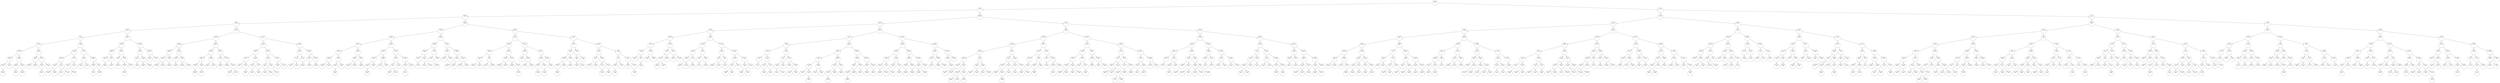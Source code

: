 digraph AVLTree {
    node477 [label="493.678\n(0)\n\n\n"];
    node478 [label="773.847\n(-1)\n\n\n"];
    node479 [label="903.066\n(0)\n\n\n"];
    node480 [label="951.066\n(0)\n\n\n"];
    node481 [label="967.429\n(0)\n\n\n"];
    node482 [label="981.74\n(0)\n\n\n"];
    node483 [label="987.811\n(0)\n\n\n"];
    node484 [label="991.386\n(0)\n\n\n"];
    node485 [label="992.538\n(1)\n\n\n"];
    node486 [label="995.373\n(1)\n\n\n"];
    node487 [label="995.812\n(0)\n\n\n"];
    node486 -> node487;
    node485 -> node486;
    node488 [label="992.128\n(0)\n\n\n"];
    node485 -> node488;
    node484 -> node485;
    node489 [label="989.052\n(0)\n\n\n"];
    node490 [label="989.463\n(-1)\n\n\n"];
    node491 [label="989.31\n(0)\n\n\n"];
    node490 -> node491;
    node489 -> node490;
    node492 [label="988.476\n(-1)\n\n\n"];
    node493 [label="988.239\n(0)\n\n\n"];
    node492 -> node493;
    node489 -> node492;
    node484 -> node489;
    node483 -> node484;
    node494 [label="985.583\n(-1)\n\n\n"];
    node495 [label="986.278\n(0)\n\n\n"];
    node496 [label="987.066\n(0)\n\n\n"];
    node495 -> node496;
    node497 [label="985.589\n(0)\n\n\n"];
    node495 -> node497;
    node494 -> node495;
    node498 [label="983.673\n(1)\n\n\n"];
    node499 [label="983.922\n(1)\n\n\n"];
    node500 [label="984.075\n(0)\n\n\n"];
    node499 -> node500;
    node498 -> node499;
    node501 [label="982.731\n(0)\n\n\n"];
    node498 -> node501;
    node494 -> node498;
    node483 -> node494;
    node482 -> node483;
    node502 [label="974.098\n(0)\n\n\n"];
    node503 [label="975.308\n(0)\n\n\n"];
    node504 [label="978.158\n(0)\n\n\n"];
    node505 [label="981.44\n(0)\n\n\n"];
    node506 [label="981.681\n(0)\n\n\n"];
    node505 -> node506;
    node507 [label="978.685\n(0)\n\n\n"];
    node505 -> node507;
    node504 -> node505;
    node508 [label="975.741\n(0)\n\n\n"];
    node509 [label="977.237\n(0)\n\n\n"];
    node508 -> node509;
    node510 [label="975.344\n(0)\n\n\n"];
    node508 -> node510;
    node504 -> node508;
    node503 -> node504;
    node511 [label="974.279\n(1)\n\n\n"];
    node512 [label="974.407\n(1)\n\n\n"];
    node513 [label="975.168\n(0)\n\n\n"];
    node512 -> node513;
    node511 -> node512;
    node514 [label="974.207\n(0)\n\n\n"];
    node511 -> node514;
    node503 -> node511;
    node502 -> node503;
    node515 [label="972.192\n(-1)\n\n\n"];
    node516 [label="972.939\n(0)\n\n\n"];
    node517 [label="973.531\n(0)\n\n\n"];
    node516 -> node517;
    node518 [label="972.534\n(0)\n\n\n"];
    node516 -> node518;
    node515 -> node516;
    node519 [label="968.884\n(0)\n\n\n"];
    node520 [label="969.588\n(1)\n\n\n"];
    node521 [label="971.65\n(0)\n\n\n"];
    node520 -> node521;
    node519 -> node520;
    node522 [label="967.7\n(1)\n\n\n"];
    node523 [label="968.039\n(0)\n\n\n"];
    node522 -> node523;
    node519 -> node522;
    node515 -> node519;
    node502 -> node515;
    node482 -> node502;
    node481 -> node482;
    node524 [label="956.521\n(1)\n\n\n"];
    node525 [label="962.563\n(-1)\n\n\n"];
    node526 [label="964.609\n(0)\n\n\n"];
    node527 [label="966.143\n(1)\n\n\n"];
    node528 [label="966.567\n(0)\n\n\n"];
    node527 -> node528;
    node526 -> node527;
    node529 [label="963.191\n(1)\n\n\n"];
    node530 [label="964.167\n(0)\n\n\n"];
    node529 -> node530;
    node526 -> node529;
    node525 -> node526;
    node531 [label="960.061\n(-1)\n\n\n"];
    node532 [label="961.58\n(-1)\n\n\n"];
    node533 [label="960.897\n(0)\n\n\n"];
    node532 -> node533;
    node531 -> node532;
    node534 [label="958.963\n(1)\n\n\n"];
    node535 [label="959.036\n(1)\n\n\n"];
    node536 [label="960.041\n(0)\n\n\n"];
    node535 -> node536;
    node534 -> node535;
    node537 [label="958.767\n(0)\n\n\n"];
    node534 -> node537;
    node531 -> node534;
    node525 -> node531;
    node524 -> node525;
    node538 [label="953.069\n(1)\n\n\n"];
    node539 [label="954.317\n(0)\n\n\n"];
    node540 [label="955.787\n(1)\n\n\n"];
    node541 [label="956.48\n(0)\n\n\n"];
    node540 -> node541;
    node539 -> node540;
    node542 [label="953.496\n(0)\n\n\n"];
    node543 [label="953.942\n(0)\n\n\n"];
    node542 -> node543;
    node544 [label="953.254\n(0)\n\n\n"];
    node542 -> node544;
    node539 -> node542;
    node538 -> node539;
    node545 [label="952.262\n(0)\n\n\n"];
    node546 [label="952.791\n(0)\n\n\n"];
    node545 -> node546;
    node547 [label="951.189\n(0)\n\n\n"];
    node545 -> node547;
    node538 -> node545;
    node524 -> node538;
    node481 -> node524;
    node480 -> node481;
    node548 [label="925.769\n(0)\n\n\n"];
    node549 [label="941.606\n(-1)\n\n\n"];
    node550 [label="944.282\n(0)\n\n\n"];
    node551 [label="946.985\n(0)\n\n\n"];
    node552 [label="948.514\n(0)\n\n\n"];
    node553 [label="949.026\n(0)\n\n\n"];
    node552 -> node553;
    node554 [label="947.954\n(0)\n\n\n"];
    node552 -> node554;
    node551 -> node552;
    node555 [label="944.886\n(-1)\n\n\n"];
    node556 [label="944.789\n(0)\n\n\n"];
    node555 -> node556;
    node551 -> node555;
    node550 -> node551;
    node557 [label="943.273\n(0)\n\n\n"];
    node558 [label="943.699\n(-1)\n\n\n"];
    node559 [label="943.604\n(0)\n\n\n"];
    node558 -> node559;
    node557 -> node558;
    node560 [label="942.28\n(0)\n\n\n"];
    node561 [label="943.209\n(0)\n\n\n"];
    node560 -> node561;
    node562 [label="941.998\n(0)\n\n\n"];
    node560 -> node562;
    node557 -> node560;
    node550 -> node557;
    node549 -> node550;
    node563 [label="934.055\n(0)\n\n\n"];
    node564 [label="936.119\n(1)\n\n\n"];
    node565 [label="940.315\n(0)\n\n\n"];
    node566 [label="940.643\n(1)\n\n\n"];
    node567 [label="940.996\n(0)\n\n\n"];
    node566 -> node567;
    node565 -> node566;
    node568 [label="938.183\n(1)\n\n\n"];
    node569 [label="940.302\n(0)\n\n\n"];
    node568 -> node569;
    node565 -> node568;
    node564 -> node565;
    node570 [label="935.228\n(0)\n\n\n"];
    node571 [label="935.23\n(0)\n\n\n"];
    node570 -> node571;
    node572 [label="934.131\n(0)\n\n\n"];
    node570 -> node572;
    node564 -> node570;
    node563 -> node564;
    node573 [label="929.027\n(-1)\n\n\n"];
    node574 [label="933.415\n(1)\n\n\n"];
    node575 [label="933.861\n(0)\n\n\n"];
    node574 -> node575;
    node573 -> node574;
    node576 [label="927.922\n(-1)\n\n\n"];
    node577 [label="928.598\n(0)\n\n\n"];
    node576 -> node577;
    node578 [label="926.276\n(0)\n\n\n"];
    node579 [label="927.529\n(0)\n\n\n"];
    node578 -> node579;
    node580 [label="925.773\n(0)\n\n\n"];
    node578 -> node580;
    node576 -> node578;
    node573 -> node576;
    node563 -> node573;
    node549 -> node563;
    node548 -> node549;
    node581 [label="911.732\n(1)\n\n\n"];
    node582 [label="921.014\n(0)\n\n\n"];
    node583 [label="923.005\n(0)\n\n\n"];
    node584 [label="925.317\n(-1)\n\n\n"];
    node585 [label="925.32\n(0)\n\n\n"];
    node584 -> node585;
    node586 [label="923.015\n(1)\n\n\n"];
    node587 [label="924.037\n(0)\n\n\n"];
    node586 -> node587;
    node584 -> node586;
    node583 -> node584;
    node588 [label="922.209\n(0)\n\n\n"];
    node589 [label="922.544\n(1)\n\n\n"];
    node590 [label="922.799\n(0)\n\n\n"];
    node589 -> node590;
    node588 -> node589;
    node591 [label="921.759\n(1)\n\n\n"];
    node592 [label="922.164\n(0)\n\n\n"];
    node591 -> node592;
    node588 -> node591;
    node583 -> node588;
    node582 -> node583;
    node593 [label="914.878\n(1)\n\n\n"];
    node594 [label="917.679\n(0)\n\n\n"];
    node595 [label="918.75\n(0)\n\n\n"];
    node596 [label="920.336\n(0)\n\n\n"];
    node595 -> node596;
    node597 [label="918.5\n(0)\n\n\n"];
    node595 -> node597;
    node594 -> node595;
    node598 [label="915.897\n(1)\n\n\n"];
    node599 [label="917.196\n(0)\n\n\n"];
    node598 -> node599;
    node594 -> node598;
    node593 -> node594;
    node600 [label="911.827\n(0)\n\n\n"];
    node601 [label="913.368\n(0)\n\n\n"];
    node600 -> node601;
    node602 [label="911.757\n(0)\n\n\n"];
    node600 -> node602;
    node593 -> node600;
    node582 -> node593;
    node581 -> node582;
    node603 [label="907.362\n(0)\n\n\n"];
    node604 [label="910.511\n(0)\n\n\n"];
    node605 [label="911.114\n(0)\n\n\n"];
    node606 [label="911.545\n(0)\n\n\n"];
    node605 -> node606;
    node607 [label="910.75\n(0)\n\n\n"];
    node605 -> node607;
    node604 -> node605;
    node608 [label="907.911\n(1)\n\n\n"];
    node609 [label="909.732\n(0)\n\n\n"];
    node608 -> node609;
    node604 -> node608;
    node603 -> node604;
    node610 [label="904.588\n(0)\n\n\n"];
    node611 [label="905.077\n(1)\n\n\n"];
    node612 [label="905.608\n(0)\n\n\n"];
    node611 -> node612;
    node610 -> node611;
    node613 [label="904.365\n(1)\n\n\n"];
    node614 [label="904.582\n(0)\n\n\n"];
    node613 -> node614;
    node610 -> node613;
    node603 -> node610;
    node581 -> node603;
    node548 -> node581;
    node480 -> node548;
    node479 -> node480;
    node615 [label="845.309\n(0)\n\n\n"];
    node616 [label="871.684\n(1)\n\n\n"];
    node617 [label="886.765\n(0)\n\n\n"];
    node618 [label="893.947\n(1)\n\n\n"];
    node619 [label="900.228\n(-1)\n\n\n"];
    node620 [label="901.996\n(0)\n\n\n"];
    node621 [label="902.066\n(0)\n\n\n"];
    node620 -> node621;
    node622 [label="901.166\n(0)\n\n\n"];
    node620 -> node622;
    node619 -> node620;
    node623 [label="895.218\n(1)\n\n\n"];
    node624 [label="897.651\n(-1)\n\n\n"];
    node625 [label="896.78\n(0)\n\n\n"];
    node624 -> node625;
    node623 -> node624;
    node626 [label="894.943\n(0)\n\n\n"];
    node623 -> node626;
    node619 -> node623;
    node618 -> node619;
    node627 [label="888.297\n(0)\n\n\n"];
    node628 [label="889.821\n(0)\n\n\n"];
    node629 [label="891.352\n(0)\n\n\n"];
    node628 -> node629;
    node630 [label="888.867\n(0)\n\n\n"];
    node628 -> node630;
    node627 -> node628;
    node631 [label="887.09\n(-1)\n\n\n"];
    node632 [label="886.856\n(0)\n\n\n"];
    node631 -> node632;
    node627 -> node631;
    node618 -> node627;
    node617 -> node618;
    node633 [label="880.235\n(0)\n\n\n"];
    node634 [label="882.543\n(1)\n\n\n"];
    node635 [label="884.782\n(1)\n\n\n"];
    node636 [label="885.79\n(-1)\n\n\n"];
    node637 [label="885.316\n(0)\n\n\n"];
    node636 -> node637;
    node635 -> node636;
    node638 [label="884.454\n(0)\n\n\n"];
    node635 -> node638;
    node634 -> node635;
    node639 [label="880.839\n(0)\n\n\n"];
    node640 [label="881.116\n(0)\n\n\n"];
    node639 -> node640;
    node641 [label="880.297\n(0)\n\n\n"];
    node639 -> node641;
    node634 -> node639;
    node633 -> node634;
    node642 [label="877.939\n(0)\n\n\n"];
    node643 [label="878.005\n(1)\n\n\n"];
    node644 [label="879.77\n(0)\n\n\n"];
    node645 [label="879.92\n(0)\n\n\n"];
    node644 -> node645;
    node646 [label="878.739\n(0)\n\n\n"];
    node644 -> node646;
    node643 -> node644;
    node647 [label="877.972\n(0)\n\n\n"];
    node643 -> node647;
    node642 -> node643;
    node648 [label="874.426\n(1)\n\n\n"];
    node649 [label="876.518\n(-1)\n\n\n"];
    node650 [label="875.731\n(0)\n\n\n"];
    node649 -> node650;
    node648 -> node649;
    node651 [label="872.651\n(0)\n\n\n"];
    node648 -> node651;
    node642 -> node648;
    node633 -> node642;
    node617 -> node633;
    node616 -> node617;
    node652 [label="855.292\n(0)\n\n\n"];
    node653 [label="860.396\n(0)\n\n\n"];
    node654 [label="868.495\n(0)\n\n\n"];
    node655 [label="870.772\n(1)\n\n\n"];
    node656 [label="870.825\n(0)\n\n\n"];
    node655 -> node656;
    node654 -> node655;
    node657 [label="867.561\n(0)\n\n\n"];
    node658 [label="867.76\n(0)\n\n\n"];
    node657 -> node658;
    node659 [label="861.005\n(0)\n\n\n"];
    node657 -> node659;
    node654 -> node657;
    node653 -> node654;
    node660 [label="857.305\n(1)\n\n\n"];
    node661 [label="857.887\n(1)\n\n\n"];
    node662 [label="858.848\n(0)\n\n\n"];
    node661 -> node662;
    node660 -> node661;
    node663 [label="856.008\n(0)\n\n\n"];
    node660 -> node663;
    node653 -> node660;
    node652 -> node653;
    node664 [label="852.58\n(-1)\n\n\n"];
    node665 [label="854.767\n(0)\n\n\n"];
    node666 [label="855.195\n(0)\n\n\n"];
    node665 -> node666;
    node667 [label="853.016\n(0)\n\n\n"];
    node665 -> node667;
    node664 -> node665;
    node668 [label="850.654\n(0)\n\n\n"];
    node669 [label="852.253\n(0)\n\n\n"];
    node670 [label="852.546\n(0)\n\n\n"];
    node669 -> node670;
    node671 [label="851.916\n(0)\n\n\n"];
    node669 -> node671;
    node668 -> node669;
    node672 [label="847.222\n(0)\n\n\n"];
    node673 [label="847.986\n(0)\n\n\n"];
    node672 -> node673;
    node674 [label="846.222\n(0)\n\n\n"];
    node672 -> node674;
    node668 -> node672;
    node664 -> node668;
    node652 -> node664;
    node616 -> node652;
    node615 -> node616;
    node675 [label="804.255\n(0)\n\n\n"];
    node676 [label="827.703\n(0)\n\n\n"];
    node677 [label="835.208\n(-1)\n\n\n"];
    node678 [label="838.284\n(0)\n\n\n"];
    node679 [label="842.764\n(0)\n\n\n"];
    node680 [label="843.282\n(0)\n\n\n"];
    node679 -> node680;
    node681 [label="840.313\n(0)\n\n\n"];
    node679 -> node681;
    node678 -> node679;
    node682 [label="836.1\n(0)\n\n\n"];
    node683 [label="837.377\n(0)\n\n\n"];
    node682 -> node683;
    node684 [label="835.868\n(0)\n\n\n"];
    node682 -> node684;
    node678 -> node682;
    node677 -> node678;
    node685 [label="833.165\n(-1)\n\n\n"];
    node686 [label="833.965\n(0)\n\n\n"];
    node687 [label="834.989\n(0)\n\n\n"];
    node686 -> node687;
    node688 [label="833.425\n(0)\n\n\n"];
    node686 -> node688;
    node685 -> node686;
    node689 [label="832.785\n(-1)\n\n\n"];
    node690 [label="832.905\n(0)\n\n\n"];
    node689 -> node690;
    node691 [label="832.397\n(-1)\n\n\n"];
    node692 [label="830.076\n(0)\n\n\n"];
    node691 -> node692;
    node689 -> node691;
    node685 -> node689;
    node677 -> node685;
    node676 -> node677;
    node693 [label="819.148\n(-1)\n\n\n"];
    node694 [label="826.854\n(-1)\n\n\n"];
    node695 [label="827.583\n(0)\n\n\n"];
    node694 -> node695;
    node696 [label="820.622\n(0)\n\n\n"];
    node697 [label="825.841\n(0)\n\n\n"];
    node696 -> node697;
    node698 [label="820.396\n(0)\n\n\n"];
    node696 -> node698;
    node694 -> node696;
    node693 -> node694;
    node699 [label="808.77\n(1)\n\n\n"];
    node700 [label="814.478\n(0)\n\n\n"];
    node701 [label="818.492\n(-1)\n\n\n"];
    node702 [label="815.096\n(0)\n\n\n"];
    node701 -> node702;
    node700 -> node701;
    node703 [label="810.046\n(1)\n\n\n"];
    node704 [label="812.935\n(0)\n\n\n"];
    node703 -> node704;
    node700 -> node703;
    node699 -> node700;
    node705 [label="805.691\n(-1)\n\n\n"];
    node706 [label="804.651\n(0)\n\n\n"];
    node705 -> node706;
    node699 -> node705;
    node693 -> node699;
    node676 -> node693;
    node675 -> node676;
    node707 [label="792.701\n(0)\n\n\n"];
    node708 [label="794.528\n(1)\n\n\n"];
    node709 [label="796.094\n(1)\n\n\n"];
    node710 [label="796.986\n(1)\n\n\n"];
    node711 [label="796.991\n(1)\n\n\n"];
    node712 [label="798.042\n(0)\n\n\n"];
    node711 -> node712;
    node710 -> node711;
    node713 [label="796.493\n(0)\n\n\n"];
    node710 -> node713;
    node709 -> node710;
    node714 [label="795.858\n(-1)\n\n\n"];
    node715 [label="794.865\n(0)\n\n\n"];
    node714 -> node715;
    node709 -> node714;
    node708 -> node709;
    node716 [label="793.509\n(1)\n\n\n"];
    node717 [label="794.037\n(0)\n\n\n"];
    node718 [label="794.353\n(0)\n\n\n"];
    node717 -> node718;
    node719 [label="793.51\n(0)\n\n\n"];
    node717 -> node719;
    node716 -> node717;
    node720 [label="793.165\n(0)\n\n\n"];
    node716 -> node720;
    node708 -> node716;
    node707 -> node708;
    node721 [label="785.163\n(0)\n\n\n"];
    node722 [label="787.461\n(-1)\n\n\n"];
    node723 [label="788.182\n(0)\n\n\n"];
    node724 [label="789.275\n(0)\n\n\n"];
    node723 -> node724;
    node725 [label="787.865\n(0)\n\n\n"];
    node723 -> node725;
    node722 -> node723;
    node726 [label="786.985\n(0)\n\n\n"];
    node727 [label="787.116\n(1)\n\n\n"];
    node728 [label="787.354\n(0)\n\n\n"];
    node727 -> node728;
    node726 -> node727;
    node729 [label="785.371\n(1)\n\n\n"];
    node730 [label="786.685\n(0)\n\n\n"];
    node729 -> node730;
    node726 -> node729;
    node722 -> node726;
    node721 -> node722;
    node731 [label="776.941\n(0)\n\n\n"];
    node732 [label="781.2\n(1)\n\n\n"];
    node733 [label="783.948\n(-1)\n\n\n"];
    node734 [label="783.821\n(0)\n\n\n"];
    node733 -> node734;
    node732 -> node733;
    node735 [label="778.353\n(0)\n\n\n"];
    node732 -> node735;
    node731 -> node732;
    node736 [label="776.161\n(-1)\n\n\n"];
    node737 [label="776.565\n(0)\n\n\n"];
    node736 -> node737;
    node738 [label="774.618\n(1)\n\n\n"];
    node739 [label="775.561\n(0)\n\n\n"];
    node738 -> node739;
    node736 -> node738;
    node731 -> node736;
    node721 -> node731;
    node707 -> node721;
    node675 -> node707;
    node615 -> node675;
    node479 -> node615;
    node478 -> node479;
    node740 [label="654.988\n(0)\n\n\n"];
    node741 [label="728.182\n(-1)\n\n\n"];
    node742 [label="756.902\n(-1)\n\n\n"];
    node743 [label="764.054\n(0)\n\n\n"];
    node744 [label="767.567\n(1)\n\n\n"];
    node745 [label="773.056\n(-1)\n\n\n"];
    node746 [label="773.328\n(0)\n\n\n"];
    node745 -> node746;
    node747 [label="769.251\n(-1)\n\n\n"];
    node748 [label="768.108\n(0)\n\n\n"];
    node747 -> node748;
    node745 -> node747;
    node744 -> node745;
    node749 [label="764.208\n(0)\n\n\n"];
    node750 [label="766.229\n(0)\n\n\n"];
    node749 -> node750;
    node751 [label="764.089\n(0)\n\n\n"];
    node749 -> node751;
    node744 -> node749;
    node743 -> node744;
    node752 [label="759.848\n(1)\n\n\n"];
    node753 [label="762.655\n(1)\n\n\n"];
    node754 [label="762.953\n(0)\n\n\n"];
    node755 [label="763.468\n(0)\n\n\n"];
    node754 -> node755;
    node756 [label="762.919\n(0)\n\n\n"];
    node754 -> node756;
    node753 -> node754;
    node757 [label="762.054\n(0)\n\n\n"];
    node753 -> node757;
    node752 -> node753;
    node758 [label="758.102\n(0)\n\n\n"];
    node759 [label="758.518\n(0)\n\n\n"];
    node758 -> node759;
    node760 [label="757.044\n(0)\n\n\n"];
    node758 -> node760;
    node752 -> node758;
    node743 -> node752;
    node742 -> node743;
    node761 [label="749.881\n(-1)\n\n\n"];
    node762 [label="753.299\n(0)\n\n\n"];
    node763 [label="755.06\n(0)\n\n\n"];
    node764 [label="756.649\n(0)\n\n\n"];
    node765 [label="756.683\n(0)\n\n\n"];
    node764 -> node765;
    node766 [label="755.422\n(0)\n\n\n"];
    node764 -> node766;
    node763 -> node764;
    node767 [label="753.352\n(1)\n\n\n"];
    node768 [label="754.066\n(0)\n\n\n"];
    node767 -> node768;
    node763 -> node767;
    node762 -> node763;
    node769 [label="751.08\n(0)\n\n\n"];
    node770 [label="752.557\n(-1)\n\n\n"];
    node771 [label="751.217\n(0)\n\n\n"];
    node770 -> node771;
    node769 -> node770;
    node772 [label="750.893\n(-1)\n\n\n"];
    node773 [label="749.995\n(0)\n\n\n"];
    node772 -> node773;
    node769 -> node772;
    node762 -> node769;
    node761 -> node762;
    node774 [label="741.367\n(-1)\n\n\n"];
    node775 [label="743.731\n(0)\n\n\n"];
    node776 [label="747.32\n(0)\n\n\n"];
    node777 [label="748.446\n(0)\n\n\n"];
    node776 -> node777;
    node778 [label="746.333\n(0)\n\n\n"];
    node776 -> node778;
    node775 -> node776;
    node779 [label="742.43\n(1)\n\n\n"];
    node780 [label="743.211\n(0)\n\n\n"];
    node779 -> node780;
    node775 -> node779;
    node774 -> node775;
    node781 [label="735.182\n(0)\n\n\n"];
    node782 [label="735.864\n(1)\n\n\n"];
    node783 [label="737.961\n(0)\n\n\n"];
    node784 [label="738.966\n(0)\n\n\n"];
    node783 -> node784;
    node785 [label="736.68\n(0)\n\n\n"];
    node783 -> node785;
    node782 -> node783;
    node786 [label="735.182\n(0)\n\n\n"];
    node782 -> node786;
    node781 -> node782;
    node787 [label="731.543\n(1)\n\n\n"];
    node788 [label="733.819\n(0)\n\n\n"];
    node789 [label="733.868\n(0)\n\n\n"];
    node788 -> node789;
    node790 [label="733.015\n(0)\n\n\n"];
    node788 -> node790;
    node787 -> node788;
    node791 [label="731.119\n(0)\n\n\n"];
    node787 -> node791;
    node781 -> node787;
    node774 -> node781;
    node761 -> node774;
    node742 -> node761;
    node741 -> node742;
    node792 [label="683.59\n(1)\n\n\n"];
    node793 [label="704.771\n(-1)\n\n\n"];
    node794 [label="712.956\n(0)\n\n\n"];
    node795 [label="727.005\n(-1)\n\n\n"];
    node796 [label="727.326\n(1)\n\n\n"];
    node797 [label="727.332\n(0)\n\n\n"];
    node796 -> node797;
    node795 -> node796;
    node798 [label="724.736\n(0)\n\n\n"];
    node799 [label="725.061\n(1)\n\n\n"];
    node800 [label="726.805\n(0)\n\n\n"];
    node799 -> node800;
    node798 -> node799;
    node801 [label="715.267\n(1)\n\n\n"];
    node802 [label="720.53\n(0)\n\n\n"];
    node801 -> node802;
    node798 -> node801;
    node795 -> node798;
    node794 -> node795;
    node803 [label="708.76\n(0)\n\n\n"];
    node804 [label="710.51\n(1)\n\n\n"];
    node805 [label="710.604\n(0)\n\n\n"];
    node806 [label="711.166\n(0)\n\n\n"];
    node805 -> node806;
    node807 [label="710.572\n(0)\n\n\n"];
    node805 -> node807;
    node804 -> node805;
    node808 [label="709.92\n(0)\n\n\n"];
    node804 -> node808;
    node803 -> node804;
    node809 [label="708.126\n(-1)\n\n\n"];
    node810 [label="708.429\n(0)\n\n\n"];
    node809 -> node810;
    node811 [label="706.889\n(0)\n\n\n"];
    node812 [label="707.235\n(0)\n\n\n"];
    node811 -> node812;
    node813 [label="705.931\n(0)\n\n\n"];
    node811 -> node813;
    node809 -> node811;
    node803 -> node809;
    node794 -> node803;
    node793 -> node794;
    node814 [label="693.267\n(0)\n\n\n"];
    node815 [label="697.932\n(0)\n\n\n"];
    node816 [label="700.543\n(1)\n\n\n"];
    node817 [label="702.059\n(-1)\n\n\n"];
    node818 [label="703.874\n(0)\n\n\n"];
    node817 -> node818;
    node819 [label="701.668\n(-1)\n\n\n"];
    node820 [label="700.909\n(0)\n\n\n"];
    node819 -> node820;
    node817 -> node819;
    node816 -> node817;
    node821 [label="699.438\n(0)\n\n\n"];
    node822 [label="700.123\n(0)\n\n\n"];
    node821 -> node822;
    node823 [label="699.342\n(0)\n\n\n"];
    node821 -> node823;
    node816 -> node821;
    node815 -> node816;
    node824 [label="694.583\n(1)\n\n\n"];
    node825 [label="696.736\n(1)\n\n\n"];
    node826 [label="697.552\n(-1)\n\n\n"];
    node827 [label="697.341\n(0)\n\n\n"];
    node826 -> node827;
    node825 -> node826;
    node828 [label="696.586\n(0)\n\n\n"];
    node825 -> node828;
    node824 -> node825;
    node829 [label="694.09\n(1)\n\n\n"];
    node830 [label="694.449\n(0)\n\n\n"];
    node829 -> node830;
    node824 -> node829;
    node815 -> node824;
    node814 -> node815;
    node831 [label="688.905\n(1)\n\n\n"];
    node832 [label="690.906\n(1)\n\n\n"];
    node833 [label="690.957\n(1)\n\n\n"];
    node834 [label="693.186\n(-1)\n\n\n"];
    node835 [label="692.949\n(0)\n\n\n"];
    node834 -> node835;
    node833 -> node834;
    node836 [label="690.936\n(0)\n\n\n"];
    node833 -> node836;
    node832 -> node833;
    node837 [label="690.755\n(-1)\n\n\n"];
    node838 [label="690.107\n(0)\n\n\n"];
    node837 -> node838;
    node832 -> node837;
    node831 -> node832;
    node839 [label="686.412\n(0)\n\n\n"];
    node840 [label="686.708\n(1)\n\n\n"];
    node841 [label="688.299\n(0)\n\n\n"];
    node840 -> node841;
    node839 -> node840;
    node842 [label="683.769\n(1)\n\n\n"];
    node843 [label="684.628\n(0)\n\n\n"];
    node842 -> node843;
    node839 -> node842;
    node831 -> node839;
    node814 -> node831;
    node793 -> node814;
    node792 -> node793;
    node844 [label="663.012\n(1)\n\n\n"];
    node845 [label="669.739\n(0)\n\n\n"];
    node846 [label="676.437\n(0)\n\n\n"];
    node847 [label="681.225\n(0)\n\n\n"];
    node848 [label="683.134\n(0)\n\n\n"];
    node849 [label="683.509\n(0)\n\n\n"];
    node848 -> node849;
    node850 [label="682.163\n(0)\n\n\n"];
    node848 -> node850;
    node847 -> node848;
    node851 [label="678.753\n(-1)\n\n\n"];
    node852 [label="678.311\n(0)\n\n\n"];
    node851 -> node852;
    node847 -> node851;
    node846 -> node847;
    node853 [label="673.505\n(-1)\n\n\n"];
    node854 [label="674.424\n(0)\n\n\n"];
    node853 -> node854;
    node855 [label="671.937\n(-1)\n\n\n"];
    node856 [label="669.822\n(0)\n\n\n"];
    node855 -> node856;
    node853 -> node855;
    node846 -> node853;
    node845 -> node846;
    node857 [label="667.564\n(0)\n\n\n"];
    node858 [label="668.828\n(0)\n\n\n"];
    node859 [label="669.499\n(-1)\n\n\n"];
    node860 [label="669.492\n(0)\n\n\n"];
    node859 -> node860;
    node858 -> node859;
    node861 [label="668.052\n(1)\n\n\n"];
    node862 [label="668.094\n(0)\n\n\n"];
    node861 -> node862;
    node858 -> node861;
    node857 -> node858;
    node863 [label="664.366\n(1)\n\n\n"];
    node864 [label="665.345\n(0)\n\n\n"];
    node865 [label="666.682\n(0)\n\n\n"];
    node864 -> node865;
    node866 [label="665.268\n(0)\n\n\n"];
    node864 -> node866;
    node863 -> node864;
    node867 [label="663.397\n(0)\n\n\n"];
    node863 -> node867;
    node857 -> node863;
    node845 -> node857;
    node844 -> node845;
    node868 [label="659.306\n(0)\n\n\n"];
    node869 [label="660.951\n(0)\n\n\n"];
    node870 [label="662.215\n(-1)\n\n\n"];
    node871 [label="661.709\n(0)\n\n\n"];
    node870 -> node871;
    node869 -> node870;
    node872 [label="659.958\n(0)\n\n\n"];
    node873 [label="660.466\n(0)\n\n\n"];
    node872 -> node873;
    node874 [label="659.443\n(0)\n\n\n"];
    node872 -> node874;
    node869 -> node872;
    node868 -> node869;
    node875 [label="655.758\n(1)\n\n\n"];
    node876 [label="658.939\n(-1)\n\n\n"];
    node877 [label="657.059\n(0)\n\n\n"];
    node876 -> node877;
    node875 -> node876;
    node878 [label="655.518\n(0)\n\n\n"];
    node875 -> node878;
    node868 -> node875;
    node844 -> node868;
    node792 -> node844;
    node741 -> node792;
    node740 -> node741;
    node879 [label="557.926\n(1)\n\n\n"];
    node880 [label="599.08\n(0)\n\n\n"];
    node881 [label="614.006\n(1)\n\n\n"];
    node882 [label="630.186\n(0)\n\n\n"];
    node883 [label="643.444\n(1)\n\n\n"];
    node884 [label="649.726\n(-1)\n\n\n"];
    node885 [label="653.236\n(0)\n\n\n"];
    node886 [label="653.54\n(0)\n\n\n"];
    node885 -> node886;
    node887 [label="652.918\n(0)\n\n\n"];
    node885 -> node887;
    node884 -> node885;
    node888 [label="647.04\n(0)\n\n\n"];
    node889 [label="648.269\n(0)\n\n\n"];
    node890 [label="649.185\n(0)\n\n\n"];
    node889 -> node890;
    node891 [label="647.765\n(0)\n\n\n"];
    node889 -> node891;
    node888 -> node889;
    node892 [label="646.822\n(-1)\n\n\n"];
    node893 [label="644.145\n(0)\n\n\n"];
    node892 -> node893;
    node888 -> node892;
    node884 -> node888;
    node883 -> node884;
    node894 [label="637.23\n(0)\n\n\n"];
    node895 [label="642.36\n(0)\n\n\n"];
    node896 [label="643.419\n(0)\n\n\n"];
    node895 -> node896;
    node897 [label="642.204\n(0)\n\n\n"];
    node895 -> node897;
    node894 -> node895;
    node898 [label="631.839\n(0)\n\n\n"];
    node899 [label="632.14\n(0)\n\n\n"];
    node898 -> node899;
    node900 [label="631.355\n(0)\n\n\n"];
    node898 -> node900;
    node894 -> node898;
    node883 -> node894;
    node882 -> node883;
    node901 [label="621.05\n(1)\n\n\n"];
    node902 [label="625.19\n(1)\n\n\n"];
    node903 [label="629.036\n(-1)\n\n\n"];
    node904 [label="629.864\n(0)\n\n\n"];
    node903 -> node904;
    node905 [label="626.987\n(-1)\n\n\n"];
    node906 [label="625.698\n(0)\n\n\n"];
    node905 -> node906;
    node903 -> node905;
    node902 -> node903;
    node907 [label="623.975\n(-1)\n\n\n"];
    node908 [label="621.964\n(0)\n\n\n"];
    node907 -> node908;
    node902 -> node907;
    node901 -> node902;
    node909 [label="618.555\n(0)\n\n\n"];
    node910 [label="621.046\n(-1)\n\n\n"];
    node911 [label="619.165\n(0)\n\n\n"];
    node910 -> node911;
    node909 -> node910;
    node912 [label="615.939\n(0)\n\n\n"];
    node913 [label="616.076\n(0)\n\n\n"];
    node912 -> node913;
    node914 [label="614.281\n(0)\n\n\n"];
    node912 -> node914;
    node909 -> node912;
    node901 -> node909;
    node882 -> node901;
    node881 -> node882;
    node915 [label="608.371\n(0)\n\n\n"];
    node916 [label="611.129\n(-1)\n\n\n"];
    node917 [label="613.156\n(1)\n\n\n"];
    node918 [label="613.323\n(0)\n\n\n"];
    node917 -> node918;
    node916 -> node917;
    node919 [label="609.361\n(1)\n\n\n"];
    node920 [label="609.991\n(-1)\n\n\n"];
    node921 [label="609.987\n(0)\n\n\n"];
    node920 -> node921;
    node919 -> node920;
    node922 [label="609.28\n(0)\n\n\n"];
    node919 -> node922;
    node916 -> node919;
    node915 -> node916;
    node923 [label="602.972\n(-1)\n\n\n"];
    node924 [label="606.174\n(1)\n\n\n"];
    node925 [label="607.635\n(0)\n\n\n"];
    node924 -> node925;
    node923 -> node924;
    node926 [label="600.92\n(1)\n\n\n"];
    node927 [label="601.683\n(1)\n\n\n"];
    node928 [label="602.101\n(0)\n\n\n"];
    node927 -> node928;
    node926 -> node927;
    node929 [label="599.431\n(0)\n\n\n"];
    node926 -> node929;
    node923 -> node926;
    node915 -> node923;
    node881 -> node915;
    node880 -> node881;
    node930 [label="582.108\n(-1)\n\n\n"];
    node931 [label="588.131\n(1)\n\n\n"];
    node932 [label="592.354\n(0)\n\n\n"];
    node933 [label="597.569\n(0)\n\n\n"];
    node934 [label="597.994\n(0)\n\n\n"];
    node935 [label="598.366\n(0)\n\n\n"];
    node934 -> node935;
    node936 [label="597.643\n(0)\n\n\n"];
    node934 -> node936;
    node933 -> node934;
    node937 [label="593.135\n(0)\n\n\n"];
    node938 [label="596.267\n(0)\n\n\n"];
    node937 -> node938;
    node939 [label="592.709\n(0)\n\n\n"];
    node937 -> node939;
    node933 -> node937;
    node932 -> node933;
    node940 [label="590.733\n(-1)\n\n\n"];
    node941 [label="591.797\n(0)\n\n\n"];
    node940 -> node941;
    node942 [label="590.127\n(1)\n\n\n"];
    node943 [label="590.497\n(0)\n\n\n"];
    node942 -> node943;
    node940 -> node942;
    node932 -> node940;
    node931 -> node932;
    node944 [label="585.647\n(0)\n\n\n"];
    node945 [label="586.589\n(1)\n\n\n"];
    node946 [label="586.897\n(0)\n\n\n"];
    node945 -> node946;
    node944 -> node945;
    node947 [label="585.011\n(0)\n\n\n"];
    node948 [label="585.459\n(0)\n\n\n"];
    node947 -> node948;
    node949 [label="582.342\n(0)\n\n\n"];
    node947 -> node949;
    node944 -> node947;
    node931 -> node944;
    node930 -> node931;
    node950 [label="563.812\n(1)\n\n\n"];
    node951 [label="573.177\n(-1)\n\n\n"];
    node952 [label="578.791\n(-1)\n\n\n"];
    node953 [label="579.914\n(0)\n\n\n"];
    node952 -> node953;
    node954 [label="574.745\n(0)\n\n\n"];
    node955 [label="576.049\n(0)\n\n\n"];
    node954 -> node955;
    node956 [label="573.444\n(0)\n\n\n"];
    node954 -> node956;
    node952 -> node954;
    node951 -> node952;
    node957 [label="568.653\n(1)\n\n\n"];
    node958 [label="570.255\n(1)\n\n\n"];
    node959 [label="570.824\n(0)\n\n\n"];
    node960 [label="571.779\n(0)\n\n\n"];
    node959 -> node960;
    node961 [label="570.484\n(0)\n\n\n"];
    node959 -> node961;
    node958 -> node959;
    node962 [label="568.945\n(0)\n\n\n"];
    node958 -> node962;
    node957 -> node958;
    node963 [label="567.796\n(-1)\n\n\n"];
    node964 [label="564.863\n(0)\n\n\n"];
    node963 -> node964;
    node957 -> node963;
    node951 -> node957;
    node950 -> node951;
    node965 [label="560.312\n(1)\n\n\n"];
    node966 [label="561.973\n(0)\n\n\n"];
    node967 [label="562.488\n(1)\n\n\n"];
    node968 [label="562.712\n(0)\n\n\n"];
    node967 -> node968;
    node966 -> node967;
    node969 [label="560.561\n(1)\n\n\n"];
    node970 [label="560.677\n(0)\n\n\n"];
    node969 -> node970;
    node966 -> node969;
    node965 -> node966;
    node971 [label="558.386\n(0)\n\n\n"];
    node972 [label="560.156\n(0)\n\n\n"];
    node971 -> node972;
    node973 [label="558.18\n(0)\n\n\n"];
    node971 -> node973;
    node965 -> node971;
    node950 -> node965;
    node930 -> node950;
    node880 -> node930;
    node879 -> node880;
    node974 [label="518.313\n(0)\n\n\n"];
    node975 [label="530.588\n(1)\n\n\n"];
    node976 [label="542.461\n(0)\n\n\n"];
    node977 [label="556.178\n(-1)\n\n\n"];
    node978 [label="556.355\n(1)\n\n\n"];
    node979 [label="557.169\n(0)\n\n\n"];
    node978 -> node979;
    node977 -> node978;
    node980 [label="552.161\n(1)\n\n\n"];
    node981 [label="553.045\n(1)\n\n\n"];
    node982 [label="554.726\n(0)\n\n\n"];
    node981 -> node982;
    node980 -> node981;
    node983 [label="542.685\n(0)\n\n\n"];
    node980 -> node983;
    node977 -> node980;
    node976 -> node977;
    node984 [label="537.697\n(0)\n\n\n"];
    node985 [label="540.482\n(0)\n\n\n"];
    node986 [label="542.069\n(-1)\n\n\n"];
    node987 [label="541.486\n(0)\n\n\n"];
    node986 -> node987;
    node985 -> node986;
    node988 [label="539.514\n(0)\n\n\n"];
    node989 [label="539.759\n(0)\n\n\n"];
    node988 -> node989;
    node990 [label="538.147\n(0)\n\n\n"];
    node988 -> node990;
    node985 -> node988;
    node984 -> node985;
    node991 [label="535.968\n(0)\n\n\n"];
    node992 [label="536.869\n(0)\n\n\n"];
    node993 [label="537.458\n(0)\n\n\n"];
    node992 -> node993;
    node994 [label="536.741\n(0)\n\n\n"];
    node992 -> node994;
    node991 -> node992;
    node995 [label="535\n(-1)\n\n\n"];
    node996 [label="531.566\n(0)\n\n\n"];
    node995 -> node996;
    node991 -> node995;
    node984 -> node991;
    node976 -> node984;
    node975 -> node976;
    node997 [label="528.475\n(0)\n\n\n"];
    node998 [label="529.499\n(0)\n\n\n"];
    node999 [label="530.533\n(-1)\n\n\n"];
    node1000 [label="530.21\n(0)\n\n\n"];
    node999 -> node1000;
    node998 -> node999;
    node1001 [label="529.174\n(-1)\n\n\n"];
    node1002 [label="529.143\n(0)\n\n\n"];
    node1001 -> node1002;
    node998 -> node1001;
    node997 -> node998;
    node1003 [label="526.356\n(0)\n\n\n"];
    node1004 [label="527.423\n(0)\n\n\n"];
    node1005 [label="527.936\n(0)\n\n\n"];
    node1004 -> node1005;
    node1006 [label="527.039\n(0)\n\n\n"];
    node1004 -> node1006;
    node1003 -> node1004;
    node1007 [label="522.585\n(0)\n\n\n"];
    node1008 [label="523.129\n(0)\n\n\n"];
    node1007 -> node1008;
    node1009 [label="519.385\n(0)\n\n\n"];
    node1007 -> node1009;
    node1003 -> node1007;
    node997 -> node1003;
    node975 -> node997;
    node974 -> node975;
    node1010 [label="507.023\n(0)\n\n\n"];
    node1011 [label="511.961\n(0)\n\n\n"];
    node1012 [label="512.45\n(1)\n\n\n"];
    node1013 [label="514.543\n(1)\n\n\n"];
    node1014 [label="516.762\n(0)\n\n\n"];
    node1015 [label="517.153\n(0)\n\n\n"];
    node1014 -> node1015;
    node1016 [label="515.404\n(0)\n\n\n"];
    node1014 -> node1016;
    node1013 -> node1014;
    node1017 [label="512.592\n(0)\n\n\n"];
    node1013 -> node1017;
    node1012 -> node1013;
    node1018 [label="511.998\n(1)\n\n\n"];
    node1019 [label="512.413\n(0)\n\n\n"];
    node1018 -> node1019;
    node1012 -> node1018;
    node1011 -> node1012;
    node1020 [label="509.311\n(-1)\n\n\n"];
    node1021 [label="510.715\n(0)\n\n\n"];
    node1022 [label="511.215\n(0)\n\n\n"];
    node1021 -> node1022;
    node1023 [label="509.721\n(0)\n\n\n"];
    node1021 -> node1023;
    node1020 -> node1021;
    node1024 [label="508.462\n(0)\n\n\n"];
    node1025 [label="509.122\n(-1)\n\n\n"];
    node1026 [label="508.599\n(0)\n\n\n"];
    node1025 -> node1026;
    node1024 -> node1025;
    node1027 [label="508.245\n(-1)\n\n\n"];
    node1028 [label="508.14\n(0)\n\n\n"];
    node1027 -> node1028;
    node1024 -> node1027;
    node1020 -> node1024;
    node1011 -> node1020;
    node1010 -> node1011;
    node1029 [label="503.531\n(-1)\n\n\n"];
    node1030 [label="504.529\n(0)\n\n\n"];
    node1031 [label="504.554\n(1)\n\n\n"];
    node1032 [label="504.777\n(0)\n\n\n"];
    node1031 -> node1032;
    node1030 -> node1031;
    node1033 [label="504.354\n(-1)\n\n\n"];
    node1034 [label="504.176\n(0)\n\n\n"];
    node1033 -> node1034;
    node1030 -> node1033;
    node1029 -> node1030;
    node1035 [label="495.405\n(0)\n\n\n"];
    node1036 [label="498.322\n(0)\n\n\n"];
    node1037 [label="501.356\n(0)\n\n\n"];
    node1038 [label="501.439\n(0)\n\n\n"];
    node1037 -> node1038;
    node1039 [label="500.735\n(0)\n\n\n"];
    node1037 -> node1039;
    node1036 -> node1037;
    node1040 [label="497.149\n(-1)\n\n\n"];
    node1041 [label="496.243\n(0)\n\n\n"];
    node1040 -> node1041;
    node1036 -> node1040;
    node1035 -> node1036;
    node1042 [label="493.986\n(1)\n\n\n"];
    node1043 [label="494.418\n(0)\n\n\n"];
    node1044 [label="494.816\n(0)\n\n\n"];
    node1043 -> node1044;
    node1045 [label="494.315\n(0)\n\n\n"];
    node1043 -> node1045;
    node1042 -> node1043;
    node1046 [label="493.965\n(0)\n\n\n"];
    node1042 -> node1046;
    node1035 -> node1042;
    node1029 -> node1035;
    node1010 -> node1029;
    node974 -> node1010;
    node879 -> node974;
    node740 -> node879;
    node478 -> node740;
    node477 -> node478;
    node1047 [label="247.047\n(-1)\n\n\n"];
    node1048 [label="347.303\n(0)\n\n\n"];
    node1049 [label="420.524\n(0)\n\n\n"];
    node1050 [label="455.965\n(0)\n\n\n"];
    node1051 [label="479.139\n(0)\n\n\n"];
    node1052 [label="488.059\n(0)\n\n\n"];
    node1053 [label="489.952\n(-1)\n\n\n"];
    node1054 [label="493.13\n(0)\n\n\n"];
    node1055 [label="493.219\n(0)\n\n\n"];
    node1054 -> node1055;
    node1056 [label="492.863\n(0)\n\n\n"];
    node1054 -> node1056;
    node1053 -> node1054;
    node1057 [label="489.283\n(-1)\n\n\n"];
    node1058 [label="489.779\n(0)\n\n\n"];
    node1057 -> node1058;
    node1059 [label="488.57\n(1)\n\n\n"];
    node1060 [label="488.803\n(0)\n\n\n"];
    node1059 -> node1060;
    node1057 -> node1059;
    node1053 -> node1057;
    node1052 -> node1053;
    node1061 [label="481.878\n(0)\n\n\n"];
    node1062 [label="483.475\n(0)\n\n\n"];
    node1063 [label="487.24\n(-1)\n\n\n"];
    node1064 [label="486.236\n(0)\n\n\n"];
    node1063 -> node1064;
    node1062 -> node1063;
    node1065 [label="482.33\n(1)\n\n\n"];
    node1066 [label="483.236\n(0)\n\n\n"];
    node1065 -> node1066;
    node1062 -> node1065;
    node1061 -> node1062;
    node1067 [label="481.518\n(0)\n\n\n"];
    node1068 [label="481.554\n(1)\n\n\n"];
    node1069 [label="481.583\n(0)\n\n\n"];
    node1068 -> node1069;
    node1067 -> node1068;
    node1070 [label="480.532\n(1)\n\n\n"];
    node1071 [label="481.315\n(0)\n\n\n"];
    node1070 -> node1071;
    node1067 -> node1070;
    node1061 -> node1067;
    node1052 -> node1061;
    node1051 -> node1052;
    node1072 [label="469.088\n(0)\n\n\n"];
    node1073 [label="477.74\n(-1)\n\n\n"];
    node1074 [label="478.48\n(0)\n\n\n"];
    node1075 [label="478.8\n(0)\n\n\n"];
    node1074 -> node1075;
    node1076 [label="478.072\n(0)\n\n\n"];
    node1074 -> node1076;
    node1073 -> node1074;
    node1077 [label="471.143\n(1)\n\n\n"];
    node1078 [label="472.274\n(0)\n\n\n"];
    node1079 [label="477.498\n(0)\n\n\n"];
    node1078 -> node1079;
    node1080 [label="471.915\n(0)\n\n\n"];
    node1078 -> node1080;
    node1077 -> node1078;
    node1081 [label="470.296\n(0)\n\n\n"];
    node1077 -> node1081;
    node1073 -> node1077;
    node1072 -> node1073;
    node1082 [label="463.312\n(0)\n\n\n"];
    node1083 [label="465.46\n(0)\n\n\n"];
    node1084 [label="467.292\n(-1)\n\n\n"];
    node1085 [label="465.742\n(0)\n\n\n"];
    node1084 -> node1085;
    node1083 -> node1084;
    node1086 [label="464.045\n(0)\n\n\n"];
    node1087 [label="465.448\n(0)\n\n\n"];
    node1086 -> node1087;
    node1088 [label="463.969\n(0)\n\n\n"];
    node1086 -> node1088;
    node1083 -> node1086;
    node1082 -> node1083;
    node1089 [label="461.345\n(0)\n\n\n"];
    node1090 [label="461.995\n(1)\n\n\n"];
    node1091 [label="462.148\n(0)\n\n\n"];
    node1090 -> node1091;
    node1089 -> node1090;
    node1092 [label="457.654\n(1)\n\n\n"];
    node1093 [label="458.899\n(0)\n\n\n"];
    node1092 -> node1093;
    node1089 -> node1092;
    node1082 -> node1089;
    node1072 -> node1082;
    node1051 -> node1072;
    node1050 -> node1051;
    node1094 [label="443.519\n(0)\n\n\n"];
    node1095 [label="449.289\n(1)\n\n\n"];
    node1096 [label="452.259\n(1)\n\n\n"];
    node1097 [label="454.963\n(0)\n\n\n"];
    node1098 [label="455.577\n(-1)\n\n\n"];
    node1099 [label="454.979\n(0)\n\n\n"];
    node1098 -> node1099;
    node1097 -> node1098;
    node1100 [label="454.055\n(1)\n\n\n"];
    node1101 [label="454.407\n(0)\n\n\n"];
    node1100 -> node1101;
    node1097 -> node1100;
    node1096 -> node1097;
    node1102 [label="450.82\n(1)\n\n\n"];
    node1103 [label="451.752\n(0)\n\n\n"];
    node1102 -> node1103;
    node1096 -> node1102;
    node1095 -> node1096;
    node1104 [label="447.141\n(0)\n\n\n"];
    node1105 [label="447.52\n(0)\n\n\n"];
    node1106 [label="447.661\n(0)\n\n\n"];
    node1105 -> node1106;
    node1107 [label="447.481\n(0)\n\n\n"];
    node1105 -> node1107;
    node1104 -> node1105;
    node1108 [label="445.462\n(1)\n\n\n"];
    node1109 [label="446.568\n(0)\n\n\n"];
    node1108 -> node1109;
    node1104 -> node1108;
    node1095 -> node1104;
    node1094 -> node1095;
    node1110 [label="429.961\n(0)\n\n\n"];
    node1111 [label="437.812\n(0)\n\n\n"];
    node1112 [label="442.848\n(-1)\n\n\n"];
    node1113 [label="443.458\n(0)\n\n\n"];
    node1112 -> node1113;
    node1114 [label="442.299\n(0)\n\n\n"];
    node1115 [label="442.799\n(0)\n\n\n"];
    node1114 -> node1115;
    node1116 [label="438.061\n(0)\n\n\n"];
    node1114 -> node1116;
    node1112 -> node1114;
    node1111 -> node1112;
    node1117 [label="434.819\n(0)\n\n\n"];
    node1118 [label="436.686\n(-1)\n\n\n"];
    node1119 [label="435.763\n(0)\n\n\n"];
    node1118 -> node1119;
    node1117 -> node1118;
    node1120 [label="431.953\n(0)\n\n\n"];
    node1121 [label="434.429\n(0)\n\n\n"];
    node1120 -> node1121;
    node1122 [label="431.853\n(0)\n\n\n"];
    node1120 -> node1122;
    node1117 -> node1120;
    node1111 -> node1117;
    node1110 -> node1111;
    node1123 [label="422.775\n(1)\n\n\n"];
    node1124 [label="424.479\n(0)\n\n\n"];
    node1125 [label="425.798\n(1)\n\n\n"];
    node1126 [label="427.078\n(0)\n\n\n"];
    node1125 -> node1126;
    node1124 -> node1125;
    node1127 [label="423.06\n(1)\n\n\n"];
    node1128 [label="423.763\n(0)\n\n\n"];
    node1127 -> node1128;
    node1124 -> node1127;
    node1123 -> node1124;
    node1129 [label="422.149\n(-1)\n\n\n"];
    node1130 [label="422.009\n(0)\n\n\n"];
    node1129 -> node1130;
    node1123 -> node1129;
    node1110 -> node1123;
    node1094 -> node1110;
    node1050 -> node1094;
    node1049 -> node1050;
    node1131 [label="381.288\n(0)\n\n\n"];
    node1132 [label="397.881\n(1)\n\n\n"];
    node1133 [label="408.606\n(0)\n\n\n"];
    node1134 [label="414.254\n(0)\n\n\n"];
    node1135 [label="417.136\n(0)\n\n\n"];
    node1136 [label="420.219\n(-1)\n\n\n"];
    node1137 [label="419.308\n(0)\n\n\n"];
    node1136 -> node1137;
    node1135 -> node1136;
    node1138 [label="415.303\n(0)\n\n\n"];
    node1139 [label="416.541\n(0)\n\n\n"];
    node1138 -> node1139;
    node1140 [label="414.276\n(0)\n\n\n"];
    node1138 -> node1140;
    node1135 -> node1138;
    node1134 -> node1135;
    node1141 [label="412.504\n(0)\n\n\n"];
    node1142 [label="413.413\n(0)\n\n\n"];
    node1143 [label="413.584\n(0)\n\n\n"];
    node1142 -> node1143;
    node1144 [label="413.142\n(0)\n\n\n"];
    node1142 -> node1144;
    node1141 -> node1142;
    node1145 [label="410.97\n(-1)\n\n\n"];
    node1146 [label="409.671\n(0)\n\n\n"];
    node1145 -> node1146;
    node1141 -> node1145;
    node1134 -> node1141;
    node1133 -> node1134;
    node1147 [label="404.792\n(0)\n\n\n"];
    node1148 [label="407.489\n(0)\n\n\n"];
    node1149 [label="407.951\n(0)\n\n\n"];
    node1150 [label="408.276\n(0)\n\n\n"];
    node1149 -> node1150;
    node1151 [label="407.493\n(0)\n\n\n"];
    node1149 -> node1151;
    node1148 -> node1149;
    node1152 [label="406.555\n(0)\n\n\n"];
    node1153 [label="407.131\n(0)\n\n\n"];
    node1152 -> node1153;
    node1154 [label="405.259\n(0)\n\n\n"];
    node1152 -> node1154;
    node1148 -> node1152;
    node1147 -> node1148;
    node1155 [label="401.157\n(0)\n\n\n"];
    node1156 [label="402.496\n(0)\n\n\n"];
    node1157 [label="404.713\n(0)\n\n\n"];
    node1156 -> node1157;
    node1158 [label="401.544\n(0)\n\n\n"];
    node1156 -> node1158;
    node1155 -> node1156;
    node1159 [label="399.583\n(-1)\n\n\n"];
    node1160 [label="398.468\n(0)\n\n\n"];
    node1159 -> node1160;
    node1155 -> node1159;
    node1147 -> node1155;
    node1133 -> node1147;
    node1132 -> node1133;
    node1161 [label="385.768\n(0)\n\n\n"];
    node1162 [label="388.144\n(0)\n\n\n"];
    node1163 [label="392.766\n(0)\n\n\n"];
    node1164 [label="396.162\n(0)\n\n\n"];
    node1163 -> node1164;
    node1165 [label="390.496\n(0)\n\n\n"];
    node1163 -> node1165;
    node1162 -> node1163;
    node1166 [label="387.82\n(-1)\n\n\n"];
    node1167 [label="387.379\n(0)\n\n\n"];
    node1166 -> node1167;
    node1162 -> node1166;
    node1161 -> node1162;
    node1168 [label="383.681\n(0)\n\n\n"];
    node1169 [label="385.678\n(-1)\n\n\n"];
    node1170 [label="384.029\n(0)\n\n\n"];
    node1169 -> node1170;
    node1168 -> node1169;
    node1171 [label="382.247\n(0)\n\n\n"];
    node1172 [label="382.818\n(0)\n\n\n"];
    node1171 -> node1172;
    node1173 [label="382.073\n(0)\n\n\n"];
    node1171 -> node1173;
    node1168 -> node1171;
    node1161 -> node1168;
    node1132 -> node1161;
    node1131 -> node1132;
    node1174 [label="367.722\n(-1)\n\n\n"];
    node1175 [label="376.209\n(0)\n\n\n"];
    node1176 [label="377.196\n(0)\n\n\n"];
    node1177 [label="381.226\n(-1)\n\n\n"];
    node1178 [label="379.866\n(0)\n\n\n"];
    node1177 -> node1178;
    node1176 -> node1177;
    node1179 [label="376.933\n(0)\n\n\n"];
    node1180 [label="377.044\n(0)\n\n\n"];
    node1179 -> node1180;
    node1181 [label="376.466\n(0)\n\n\n"];
    node1179 -> node1181;
    node1176 -> node1179;
    node1175 -> node1176;
    node1182 [label="373.868\n(0)\n\n\n"];
    node1183 [label="375.626\n(1)\n\n\n"];
    node1184 [label="376.004\n(0)\n\n\n"];
    node1183 -> node1184;
    node1182 -> node1183;
    node1185 [label="373.239\n(-1)\n\n\n"];
    node1186 [label="368.322\n(0)\n\n\n"];
    node1185 -> node1186;
    node1182 -> node1185;
    node1175 -> node1182;
    node1174 -> node1175;
    node1187 [label="360.248\n(0)\n\n\n"];
    node1188 [label="361.379\n(1)\n\n\n"];
    node1189 [label="364.195\n(1)\n\n\n"];
    node1190 [label="365.261\n(0)\n\n\n"];
    node1191 [label="365.94\n(0)\n\n\n"];
    node1190 -> node1191;
    node1192 [label="364.984\n(0)\n\n\n"];
    node1190 -> node1192;
    node1189 -> node1190;
    node1193 [label="362.84\n(0)\n\n\n"];
    node1189 -> node1193;
    node1188 -> node1189;
    node1194 [label="360.895\n(-1)\n\n\n"];
    node1195 [label="360.362\n(0)\n\n\n"];
    node1194 -> node1195;
    node1188 -> node1194;
    node1187 -> node1188;
    node1196 [label="355.355\n(-1)\n\n\n"];
    node1197 [label="358.763\n(0)\n\n\n"];
    node1198 [label="358.768\n(0)\n\n\n"];
    node1197 -> node1198;
    node1199 [label="356.791\n(0)\n\n\n"];
    node1197 -> node1199;
    node1196 -> node1197;
    node1200 [label="352.613\n(-1)\n\n\n"];
    node1201 [label="355.241\n(0)\n\n\n"];
    node1200 -> node1201;
    node1202 [label="351.862\n(-1)\n\n\n"];
    node1203 [label="348.279\n(0)\n\n\n"];
    node1202 -> node1203;
    node1200 -> node1202;
    node1196 -> node1200;
    node1187 -> node1196;
    node1174 -> node1187;
    node1131 -> node1174;
    node1049 -> node1131;
    node1048 -> node1049;
    node1204 [label="302.666\n(-1)\n\n\n"];
    node1205 [label="323.325\n(1)\n\n\n"];
    node1206 [label="333.461\n(0)\n\n\n"];
    node1207 [label="342.535\n(0)\n\n\n"];
    node1208 [label="344.909\n(-1)\n\n\n"];
    node1209 [label="347.244\n(0)\n\n\n"];
    node1208 -> node1209;
    node1210 [label="343.481\n(0)\n\n\n"];
    node1211 [label="344.331\n(0)\n\n\n"];
    node1210 -> node1211;
    node1212 [label="343.173\n(0)\n\n\n"];
    node1210 -> node1212;
    node1208 -> node1210;
    node1207 -> node1208;
    node1213 [label="335.481\n(1)\n\n\n"];
    node1214 [label="340.847\n(0)\n\n\n"];
    node1215 [label="341.239\n(0)\n\n\n"];
    node1214 -> node1215;
    node1216 [label="338.239\n(0)\n\n\n"];
    node1214 -> node1216;
    node1213 -> node1214;
    node1217 [label="333.72\n(0)\n\n\n"];
    node1213 -> node1217;
    node1207 -> node1213;
    node1206 -> node1207;
    node1218 [label="328.831\n(-1)\n\n\n"];
    node1219 [label="331.684\n(0)\n\n\n"];
    node1220 [label="332.3\n(0)\n\n\n"];
    node1219 -> node1220;
    node1221 [label="329.621\n(0)\n\n\n"];
    node1219 -> node1221;
    node1218 -> node1219;
    node1222 [label="326.632\n(0)\n\n\n"];
    node1223 [label="327.458\n(0)\n\n\n"];
    node1224 [label="327.945\n(0)\n\n\n"];
    node1223 -> node1224;
    node1225 [label="327.439\n(0)\n\n\n"];
    node1223 -> node1225;
    node1222 -> node1223;
    node1226 [label="325.918\n(-1)\n\n\n"];
    node1227 [label="325.01\n(0)\n\n\n"];
    node1226 -> node1227;
    node1222 -> node1226;
    node1218 -> node1222;
    node1206 -> node1218;
    node1205 -> node1206;
    node1228 [label="318.562\n(0)\n\n\n"];
    node1229 [label="322.662\n(0)\n\n\n"];
    node1230 [label="322.738\n(1)\n\n\n"];
    node1231 [label="322.836\n(0)\n\n\n"];
    node1230 -> node1231;
    node1229 -> node1230;
    node1232 [label="322.043\n(-1)\n\n\n"];
    node1233 [label="321.226\n(0)\n\n\n"];
    node1232 -> node1233;
    node1229 -> node1232;
    node1228 -> node1229;
    node1234 [label="306.553\n(0)\n\n\n"];
    node1235 [label="317.775\n(0)\n\n\n"];
    node1236 [label="318.246\n(0)\n\n\n"];
    node1235 -> node1236;
    node1237 [label="315.517\n(0)\n\n\n"];
    node1235 -> node1237;
    node1234 -> node1235;
    node1238 [label="303.81\n(1)\n\n\n"];
    node1239 [label="305.287\n(0)\n\n\n"];
    node1238 -> node1239;
    node1234 -> node1238;
    node1228 -> node1234;
    node1205 -> node1228;
    node1204 -> node1205;
    node1240 [label="286.612\n(-1)\n\n\n"];
    node1241 [label="293.804\n(1)\n\n\n"];
    node1242 [label="297.852\n(0)\n\n\n"];
    node1243 [label="301.143\n(0)\n\n\n"];
    node1244 [label="301.808\n(1)\n\n\n"];
    node1245 [label="302.319\n(0)\n\n\n"];
    node1244 -> node1245;
    node1243 -> node1244;
    node1246 [label="300.041\n(-1)\n\n\n"];
    node1247 [label="299.921\n(0)\n\n\n"];
    node1246 -> node1247;
    node1243 -> node1246;
    node1242 -> node1243;
    node1248 [label="296.234\n(-1)\n\n\n"];
    node1249 [label="297.333\n(0)\n\n\n"];
    node1248 -> node1249;
    node1250 [label="295.628\n(0)\n\n\n"];
    node1251 [label="295.952\n(0)\n\n\n"];
    node1250 -> node1251;
    node1252 [label="294.875\n(0)\n\n\n"];
    node1250 -> node1252;
    node1248 -> node1250;
    node1242 -> node1248;
    node1241 -> node1242;
    node1253 [label="291.721\n(0)\n\n\n"];
    node1254 [label="292.58\n(0)\n\n\n"];
    node1255 [label="293.614\n(0)\n\n\n"];
    node1254 -> node1255;
    node1256 [label="291.896\n(0)\n\n\n"];
    node1254 -> node1256;
    node1253 -> node1254;
    node1257 [label="290.684\n(0)\n\n\n"];
    node1258 [label="290.971\n(0)\n\n\n"];
    node1257 -> node1258;
    node1259 [label="288.225\n(0)\n\n\n"];
    node1257 -> node1259;
    node1253 -> node1257;
    node1241 -> node1253;
    node1240 -> node1241;
    node1260 [label="272.143\n(0)\n\n\n"];
    node1261 [label="281.205\n(1)\n\n\n"];
    node1262 [label="284.405\n(0)\n\n\n"];
    node1263 [label="285.72\n(-1)\n\n\n"];
    node1264 [label="286.072\n(0)\n\n\n"];
    node1263 -> node1264;
    node1265 [label="285.104\n(-1)\n\n\n"];
    node1266 [label="284.632\n(0)\n\n\n"];
    node1265 -> node1266;
    node1263 -> node1265;
    node1262 -> node1263;
    node1267 [label="284.068\n(-1)\n\n\n"];
    node1268 [label="284.235\n(0)\n\n\n"];
    node1267 -> node1268;
    node1269 [label="283.451\n(1)\n\n\n"];
    node1270 [label="283.523\n(0)\n\n\n"];
    node1269 -> node1270;
    node1267 -> node1269;
    node1262 -> node1267;
    node1261 -> node1262;
    node1271 [label="275.731\n(1)\n\n\n"];
    node1272 [label="278.661\n(0)\n\n\n"];
    node1273 [label="280.975\n(0)\n\n\n"];
    node1272 -> node1273;
    node1274 [label="276.06\n(0)\n\n\n"];
    node1272 -> node1274;
    node1271 -> node1272;
    node1275 [label="272.229\n(0)\n\n\n"];
    node1271 -> node1275;
    node1261 -> node1271;
    node1260 -> node1261;
    node1276 [label="257.121\n(0)\n\n\n"];
    node1277 [label="258.59\n(1)\n\n\n"];
    node1278 [label="264.614\n(0)\n\n\n"];
    node1279 [label="269.904\n(-1)\n\n\n"];
    node1280 [label="264.762\n(0)\n\n\n"];
    node1279 -> node1280;
    node1278 -> node1279;
    node1281 [label="259.883\n(-1)\n\n\n"];
    node1282 [label="259.133\n(0)\n\n\n"];
    node1281 -> node1282;
    node1278 -> node1281;
    node1277 -> node1278;
    node1283 [label="258.55\n(-1)\n\n\n"];
    node1284 [label="257.2\n(0)\n\n\n"];
    node1283 -> node1284;
    node1277 -> node1283;
    node1276 -> node1277;
    node1285 [label="254.669\n(0)\n\n\n"];
    node1286 [label="256.788\n(-1)\n\n\n"];
    node1287 [label="256.874\n(0)\n\n\n"];
    node1286 -> node1287;
    node1288 [label="255.995\n(0)\n\n\n"];
    node1289 [label="256.757\n(0)\n\n\n"];
    node1288 -> node1289;
    node1290 [label="255.003\n(0)\n\n\n"];
    node1288 -> node1290;
    node1286 -> node1288;
    node1285 -> node1286;
    node1291 [label="250.632\n(-1)\n\n\n"];
    node1292 [label="251.295\n(0)\n\n\n"];
    node1291 -> node1292;
    node1293 [label="249.117\n(1)\n\n\n"];
    node1294 [label="249.686\n(0)\n\n\n"];
    node1293 -> node1294;
    node1291 -> node1293;
    node1285 -> node1291;
    node1276 -> node1285;
    node1260 -> node1276;
    node1240 -> node1260;
    node1204 -> node1240;
    node1048 -> node1204;
    node1047 -> node1048;
    node1295 [label="112.97\n(0)\n\n\n"];
    node1296 [label="168.806\n(1)\n\n\n"];
    node1297 [label="203.325\n(1)\n\n\n"];
    node1298 [label="220.647\n(1)\n\n\n"];
    node1299 [label="232.129\n(1)\n\n\n"];
    node1300 [label="240.494\n(-1)\n\n\n"];
    node1301 [label="243.354\n(-1)\n\n\n"];
    node1302 [label="243.884\n(0)\n\n\n"];
    node1301 -> node1302;
    node1303 [label="242.086\n(0)\n\n\n"];
    node1304 [label="242.552\n(0)\n\n\n"];
    node1303 -> node1304;
    node1305 [label="241.748\n(0)\n\n\n"];
    node1303 -> node1305;
    node1301 -> node1303;
    node1300 -> node1301;
    node1306 [label="239.213\n(-1)\n\n\n"];
    node1307 [label="240.279\n(0)\n\n\n"];
    node1308 [label="240.41\n(0)\n\n\n"];
    node1307 -> node1308;
    node1309 [label="239.625\n(0)\n\n\n"];
    node1307 -> node1309;
    node1306 -> node1307;
    node1310 [label="234.289\n(1)\n\n\n"];
    node1311 [label="236.567\n(0)\n\n\n"];
    node1312 [label="236.613\n(0)\n\n\n"];
    node1311 -> node1312;
    node1313 [label="236.086\n(0)\n\n\n"];
    node1311 -> node1313;
    node1310 -> node1311;
    node1314 [label="232.2\n(0)\n\n\n"];
    node1310 -> node1314;
    node1306 -> node1310;
    node1300 -> node1306;
    node1299 -> node1300;
    node1315 [label="229.348\n(-1)\n\n\n"];
    node1316 [label="231.828\n(0)\n\n\n"];
    node1317 [label="231.976\n(0)\n\n\n"];
    node1316 -> node1317;
    node1318 [label="231.232\n(0)\n\n\n"];
    node1316 -> node1318;
    node1315 -> node1316;
    node1319 [label="223.938\n(0)\n\n\n"];
    node1320 [label="226.086\n(1)\n\n\n"];
    node1321 [label="228.472\n(0)\n\n\n"];
    node1320 -> node1321;
    node1319 -> node1320;
    node1322 [label="222.009\n(0)\n\n\n"];
    node1323 [label="223.408\n(0)\n\n\n"];
    node1322 -> node1323;
    node1324 [label="221.859\n(0)\n\n\n"];
    node1322 -> node1324;
    node1319 -> node1322;
    node1315 -> node1319;
    node1299 -> node1315;
    node1298 -> node1299;
    node1325 [label="207.993\n(1)\n\n\n"];
    node1326 [label="210.964\n(0)\n\n\n"];
    node1327 [label="211.705\n(1)\n\n\n"];
    node1328 [label="218.311\n(-1)\n\n\n"];
    node1329 [label="212.518\n(0)\n\n\n"];
    node1328 -> node1329;
    node1327 -> node1328;
    node1330 [label="211.02\n(0)\n\n\n"];
    node1327 -> node1330;
    node1326 -> node1327;
    node1331 [label="209.048\n(1)\n\n\n"];
    node1332 [label="210.428\n(-1)\n\n\n"];
    node1333 [label="209.603\n(0)\n\n\n"];
    node1332 -> node1333;
    node1331 -> node1332;
    node1334 [label="209.006\n(0)\n\n\n"];
    node1331 -> node1334;
    node1326 -> node1331;
    node1325 -> node1326;
    node1335 [label="205.319\n(0)\n\n\n"];
    node1336 [label="206.441\n(1)\n\n\n"];
    node1337 [label="207.568\n(0)\n\n\n"];
    node1336 -> node1337;
    node1335 -> node1336;
    node1338 [label="204.515\n(0)\n\n\n"];
    node1339 [label="205.168\n(0)\n\n\n"];
    node1338 -> node1339;
    node1340 [label="204.265\n(0)\n\n\n"];
    node1338 -> node1340;
    node1335 -> node1338;
    node1325 -> node1335;
    node1298 -> node1325;
    node1297 -> node1298;
    node1341 [label="184.76\n(0)\n\n\n"];
    node1342 [label="192.707\n(0)\n\n\n"];
    node1343 [label="196.311\n(1)\n\n\n"];
    node1344 [label="199.406\n(0)\n\n\n"];
    node1345 [label="202.079\n(-1)\n\n\n"];
    node1346 [label="201.227\n(0)\n\n\n"];
    node1345 -> node1346;
    node1344 -> node1345;
    node1347 [label="197.177\n(0)\n\n\n"];
    node1348 [label="197.629\n(0)\n\n\n"];
    node1347 -> node1348;
    node1349 [label="196.739\n(0)\n\n\n"];
    node1347 -> node1349;
    node1344 -> node1347;
    node1343 -> node1344;
    node1350 [label="193.729\n(0)\n\n\n"];
    node1351 [label="194.437\n(0)\n\n\n"];
    node1350 -> node1351;
    node1352 [label="193.231\n(0)\n\n\n"];
    node1350 -> node1352;
    node1343 -> node1350;
    node1342 -> node1343;
    node1353 [label="188.088\n(0)\n\n\n"];
    node1354 [label="189.302\n(0)\n\n\n"];
    node1355 [label="190.046\n(0)\n\n\n"];
    node1356 [label="191.793\n(0)\n\n\n"];
    node1355 -> node1356;
    node1357 [label="189.842\n(0)\n\n\n"];
    node1355 -> node1357;
    node1354 -> node1355;
    node1358 [label="189.29\n(-1)\n\n\n"];
    node1359 [label="188.751\n(0)\n\n\n"];
    node1358 -> node1359;
    node1354 -> node1358;
    node1353 -> node1354;
    node1360 [label="186.756\n(-1)\n\n\n"];
    node1361 [label="186.781\n(0)\n\n\n"];
    node1360 -> node1361;
    node1362 [label="185.333\n(0)\n\n\n"];
    node1363 [label="186.658\n(0)\n\n\n"];
    node1362 -> node1363;
    node1364 [label="184.763\n(0)\n\n\n"];
    node1362 -> node1364;
    node1360 -> node1362;
    node1353 -> node1360;
    node1342 -> node1353;
    node1341 -> node1342;
    node1365 [label="175.943\n(0)\n\n\n"];
    node1366 [label="178.063\n(1)\n\n\n"];
    node1367 [label="181.385\n(1)\n\n\n"];
    node1368 [label="183.204\n(-1)\n\n\n"];
    node1369 [label="182.4\n(0)\n\n\n"];
    node1368 -> node1369;
    node1367 -> node1368;
    node1370 [label="178.923\n(0)\n\n\n"];
    node1367 -> node1370;
    node1366 -> node1367;
    node1371 [label="177.052\n(-1)\n\n\n"];
    node1372 [label="176.22\n(0)\n\n\n"];
    node1371 -> node1372;
    node1366 -> node1371;
    node1365 -> node1366;
    node1373 [label="171.741\n(0)\n\n\n"];
    node1374 [label="175.741\n(-1)\n\n\n"];
    node1375 [label="175.844\n(0)\n\n\n"];
    node1374 -> node1375;
    node1376 [label="174.261\n(-1)\n\n\n"];
    node1377 [label="173.827\n(0)\n\n\n"];
    node1376 -> node1377;
    node1374 -> node1376;
    node1373 -> node1374;
    node1378 [label="171.308\n(-1)\n\n\n"];
    node1379 [label="171.615\n(0)\n\n\n"];
    node1378 -> node1379;
    node1380 [label="169.565\n(1)\n\n\n"];
    node1381 [label="170.514\n(0)\n\n\n"];
    node1380 -> node1381;
    node1378 -> node1380;
    node1373 -> node1378;
    node1365 -> node1373;
    node1341 -> node1365;
    node1297 -> node1341;
    node1296 -> node1297;
    node1382 [label="144.582\n(0)\n\n\n"];
    node1383 [label="154.341\n(1)\n\n\n"];
    node1384 [label="157.706\n(1)\n\n\n"];
    node1385 [label="167.123\n(-1)\n\n\n"];
    node1386 [label="168.104\n(0)\n\n\n"];
    node1387 [label="168.601\n(0)\n\n\n"];
    node1386 -> node1387;
    node1388 [label="167.159\n(0)\n\n\n"];
    node1386 -> node1388;
    node1385 -> node1386;
    node1389 [label="159.37\n(-1)\n\n\n"];
    node1390 [label="160.339\n(0)\n\n\n"];
    node1389 -> node1390;
    node1391 [label="157.772\n(1)\n\n\n"];
    node1392 [label="158.986\n(0)\n\n\n"];
    node1391 -> node1392;
    node1389 -> node1391;
    node1385 -> node1389;
    node1384 -> node1385;
    node1393 [label="157.269\n(-1)\n\n\n"];
    node1394 [label="157.69\n(0)\n\n\n"];
    node1393 -> node1394;
    node1395 [label="154.837\n(1)\n\n\n"];
    node1396 [label="155.971\n(0)\n\n\n"];
    node1395 -> node1396;
    node1393 -> node1395;
    node1384 -> node1393;
    node1383 -> node1384;
    node1397 [label="151.811\n(-1)\n\n\n"];
    node1398 [label="153.446\n(1)\n\n\n"];
    node1399 [label="153.557\n(0)\n\n\n"];
    node1398 -> node1399;
    node1397 -> node1398;
    node1400 [label="145.56\n(0)\n\n\n"];
    node1401 [label="147.488\n(0)\n\n\n"];
    node1402 [label="151.139\n(0)\n\n\n"];
    node1401 -> node1402;
    node1403 [label="147.278\n(0)\n\n\n"];
    node1401 -> node1403;
    node1400 -> node1401;
    node1404 [label="144.584\n(1)\n\n\n"];
    node1405 [label="145.462\n(0)\n\n\n"];
    node1404 -> node1405;
    node1400 -> node1404;
    node1397 -> node1400;
    node1383 -> node1397;
    node1382 -> node1383;
    node1406 [label="126.478\n(0)\n\n\n"];
    node1407 [label="137.972\n(-1)\n\n\n"];
    node1408 [label="138.988\n(-1)\n\n\n"];
    node1409 [label="139.606\n(0)\n\n\n"];
    node1408 -> node1409;
    node1410 [label="138.048\n(1)\n\n\n"];
    node1411 [label="138.878\n(0)\n\n\n"];
    node1410 -> node1411;
    node1408 -> node1410;
    node1407 -> node1408;
    node1412 [label="133.095\n(0)\n\n\n"];
    node1413 [label="134.191\n(1)\n\n\n"];
    node1414 [label="135.321\n(-1)\n\n\n"];
    node1415 [label="134.858\n(0)\n\n\n"];
    node1414 -> node1415;
    node1413 -> node1414;
    node1416 [label="134.103\n(0)\n\n\n"];
    node1413 -> node1416;
    node1412 -> node1413;
    node1417 [label="126.65\n(-1)\n\n\n"];
    node1418 [label="130.918\n(0)\n\n\n"];
    node1417 -> node1418;
    node1419 [label="126.605\n(-1)\n\n\n"];
    node1420 [label="126.54\n(0)\n\n\n"];
    node1419 -> node1420;
    node1417 -> node1419;
    node1412 -> node1417;
    node1407 -> node1412;
    node1406 -> node1407;
    node1421 [label="118.231\n(0)\n\n\n"];
    node1422 [label="122.07\n(0)\n\n\n"];
    node1423 [label="122.808\n(1)\n\n\n"];
    node1424 [label="123.451\n(0)\n\n\n"];
    node1425 [label="124.815\n(0)\n\n\n"];
    node1424 -> node1425;
    node1426 [label="123.328\n(0)\n\n\n"];
    node1424 -> node1426;
    node1423 -> node1424;
    node1427 [label="122.248\n(0)\n\n\n"];
    node1423 -> node1427;
    node1422 -> node1423;
    node1428 [label="119.459\n(1)\n\n\n"];
    node1429 [label="120.293\n(0)\n\n\n"];
    node1430 [label="121.134\n(0)\n\n\n"];
    node1429 -> node1430;
    node1431 [label="120.135\n(0)\n\n\n"];
    node1429 -> node1431;
    node1428 -> node1429;
    node1432 [label="118.477\n(0)\n\n\n"];
    node1428 -> node1432;
    node1422 -> node1428;
    node1421 -> node1422;
    node1433 [label="114.858\n(1)\n\n\n"];
    node1434 [label="115.465\n(1)\n\n\n"];
    node1435 [label="116.061\n(1)\n\n\n"];
    node1436 [label="117.306\n(0)\n\n\n"];
    node1435 -> node1436;
    node1434 -> node1435;
    node1437 [label="114.904\n(0)\n\n\n"];
    node1434 -> node1437;
    node1433 -> node1434;
    node1438 [label="114.768\n(0)\n\n\n"];
    node1439 [label="114.795\n(0)\n\n\n"];
    node1438 -> node1439;
    node1440 [label="114.261\n(0)\n\n\n"];
    node1438 -> node1440;
    node1433 -> node1438;
    node1421 -> node1433;
    node1406 -> node1421;
    node1382 -> node1406;
    node1296 -> node1382;
    node1295 -> node1296;
    node1441 [label="64.1023\n(-1)\n\n\n"];
    node1442 [label="96.8351\n(-1)\n\n\n"];
    node1443 [label="106.258\n(-1)\n\n\n"];
    node1444 [label="110.359\n(0)\n\n\n"];
    node1445 [label="111.742\n(1)\n\n\n"];
    node1446 [label="112.428\n(0)\n\n\n"];
    node1445 -> node1446;
    node1444 -> node1445;
    node1447 [label="107.496\n(0)\n\n\n"];
    node1448 [label="109.662\n(0)\n\n\n"];
    node1447 -> node1448;
    node1449 [label="107.04\n(0)\n\n\n"];
    node1447 -> node1449;
    node1444 -> node1447;
    node1443 -> node1444;
    node1450 [label="101.078\n(0)\n\n\n"];
    node1451 [label="104.423\n(0)\n\n\n"];
    node1452 [label="106.164\n(1)\n\n\n"];
    node1453 [label="106.173\n(0)\n\n\n"];
    node1452 -> node1453;
    node1451 -> node1452;
    node1454 [label="101.967\n(1)\n\n\n"];
    node1455 [label="102.591\n(0)\n\n\n"];
    node1454 -> node1455;
    node1451 -> node1454;
    node1450 -> node1451;
    node1456 [label="98.7683\n(0)\n\n\n"];
    node1457 [label="100.581\n(-1)\n\n\n"];
    node1458 [label="99.9743\n(0)\n\n\n"];
    node1457 -> node1458;
    node1456 -> node1457;
    node1459 [label="97.6186\n(-1)\n\n\n"];
    node1460 [label="97.5655\n(0)\n\n\n"];
    node1459 -> node1460;
    node1456 -> node1459;
    node1450 -> node1456;
    node1443 -> node1450;
    node1442 -> node1443;
    node1461 [label="80.6435\n(1)\n\n\n"];
    node1462 [label="83.381\n(1)\n\n\n"];
    node1463 [label="88.4416\n(-1)\n\n\n"];
    node1464 [label="89.1514\n(0)\n\n\n"];
    node1465 [label="89.6657\n(0)\n\n\n"];
    node1464 -> node1465;
    node1466 [label="88.8674\n(0)\n\n\n"];
    node1464 -> node1466;
    node1463 -> node1464;
    node1467 [label="85.9084\n(-1)\n\n\n"];
    node1468 [label="86.4758\n(0)\n\n\n"];
    node1467 -> node1468;
    node1469 [label="84.5253\n(1)\n\n\n"];
    node1470 [label="85.2046\n(0)\n\n\n"];
    node1469 -> node1470;
    node1467 -> node1469;
    node1463 -> node1467;
    node1462 -> node1463;
    node1471 [label="82.0836\n(-1)\n\n\n"];
    node1472 [label="82.8541\n(0)\n\n\n"];
    node1471 -> node1472;
    node1473 [label="81.2282\n(1)\n\n\n"];
    node1474 [label="81.7162\n(0)\n\n\n"];
    node1473 -> node1474;
    node1471 -> node1473;
    node1462 -> node1471;
    node1461 -> node1462;
    node1475 [label="70.6673\n(0)\n\n\n"];
    node1476 [label="71.561\n(0)\n\n\n"];
    node1477 [label="79.5513\n(0)\n\n\n"];
    node1478 [label="79.9069\n(0)\n\n\n"];
    node1477 -> node1478;
    node1479 [label="73.3144\n(0)\n\n\n"];
    node1477 -> node1479;
    node1476 -> node1477;
    node1480 [label="71.193\n(0)\n\n\n"];
    node1481 [label="71.2797\n(0)\n\n\n"];
    node1480 -> node1481;
    node1482 [label="70.8565\n(0)\n\n\n"];
    node1480 -> node1482;
    node1476 -> node1480;
    node1475 -> node1476;
    node1483 [label="65.6426\n(0)\n\n\n"];
    node1484 [label="67.1245\n(0)\n\n\n"];
    node1485 [label="68.5582\n(0)\n\n\n"];
    node1484 -> node1485;
    node1486 [label="66.1737\n(0)\n\n\n"];
    node1484 -> node1486;
    node1483 -> node1484;
    node1487 [label="65.5634\n(-1)\n\n\n"];
    node1488 [label="64.1235\n(0)\n\n\n"];
    node1487 -> node1488;
    node1483 -> node1487;
    node1475 -> node1483;
    node1461 -> node1475;
    node1442 -> node1461;
    node1441 -> node1442;
    node1489 [label="28.6548\n(1)\n\n\n"];
    node1490 [label="50.8623\n(-1)\n\n\n"];
    node1491 [label="55.3809\n(1)\n\n\n"];
    node1492 [label="60.5671\n(1)\n\n\n"];
    node1493 [label="62.5407\n(1)\n\n\n"];
    node1494 [label="63.336\n(-1)\n\n\n"];
    node1495 [label="62.6718\n(0)\n\n\n"];
    node1494 -> node1495;
    node1493 -> node1494;
    node1496 [label="61.2155\n(0)\n\n\n"];
    node1493 -> node1496;
    node1492 -> node1493;
    node1497 [label="59.1382\n(0)\n\n\n"];
    node1498 [label="60.3242\n(0)\n\n\n"];
    node1497 -> node1498;
    node1499 [label="56.3394\n(0)\n\n\n"];
    node1497 -> node1499;
    node1492 -> node1497;
    node1491 -> node1492;
    node1500 [label="53.0851\n(0)\n\n\n"];
    node1501 [label="54.1062\n(1)\n\n\n"];
    node1502 [label="54.2763\n(0)\n\n\n"];
    node1501 -> node1502;
    node1500 -> node1501;
    node1503 [label="51.9757\n(1)\n\n\n"];
    node1504 [label="52.2584\n(0)\n\n\n"];
    node1503 -> node1504;
    node1500 -> node1503;
    node1491 -> node1500;
    node1490 -> node1491;
    node1505 [label="43.1548\n(-1)\n\n\n"];
    node1506 [label="46.1706\n(0)\n\n\n"];
    node1507 [label="48.1531\n(1)\n\n\n"];
    node1508 [label="50.5833\n(-1)\n\n\n"];
    node1509 [label="48.9468\n(0)\n\n\n"];
    node1508 -> node1509;
    node1507 -> node1508;
    node1510 [label="48.0821\n(0)\n\n\n"];
    node1507 -> node1510;
    node1506 -> node1507;
    node1511 [label="44.63\n(1)\n\n\n"];
    node1512 [label="45.6689\n(0)\n\n\n"];
    node1513 [label="45.928\n(0)\n\n\n"];
    node1512 -> node1513;
    node1514 [label="45.5116\n(0)\n\n\n"];
    node1512 -> node1514;
    node1511 -> node1512;
    node1515 [label="43.6628\n(0)\n\n\n"];
    node1511 -> node1515;
    node1506 -> node1511;
    node1505 -> node1506;
    node1516 [label="38.7937\n(-1)\n\n\n"];
    node1517 [label="38.9363\n(1)\n\n\n"];
    node1518 [label="40.3569\n(-1)\n\n\n"];
    node1519 [label="39.7943\n(0)\n\n\n"];
    node1518 -> node1519;
    node1517 -> node1518;
    node1520 [label="38.9164\n(0)\n\n\n"];
    node1517 -> node1520;
    node1516 -> node1517;
    node1521 [label="34.0188\n(-1)\n\n\n"];
    node1522 [label="35.7777\n(0)\n\n\n"];
    node1523 [label="36.9697\n(0)\n\n\n"];
    node1522 -> node1523;
    node1524 [label="34.2329\n(0)\n\n\n"];
    node1522 -> node1524;
    node1521 -> node1522;
    node1525 [label="33.022\n(-1)\n\n\n"];
    node1526 [label="33.3854\n(0)\n\n\n"];
    node1525 -> node1526;
    node1527 [label="30.7148\n(1)\n\n\n"];
    node1528 [label="32.4073\n(0)\n\n\n"];
    node1527 -> node1528;
    node1525 -> node1527;
    node1521 -> node1525;
    node1516 -> node1521;
    node1505 -> node1516;
    node1490 -> node1505;
    node1489 -> node1490;
    node1529 [label="16.1089\n(0)\n\n\n"];
    node1530 [label="23.9225\n(-1)\n\n\n"];
    node1531 [label="27.6045\n(-1)\n\n\n"];
    node1532 [label="27.9197\n(0)\n\n\n"];
    node1531 -> node1532;
    node1533 [label="26.2953\n(0)\n\n\n"];
    node1534 [label="27.1633\n(0)\n\n\n"];
    node1533 -> node1534;
    node1535 [label="25.0287\n(0)\n\n\n"];
    node1533 -> node1535;
    node1531 -> node1533;
    node1530 -> node1531;
    node1536 [label="22.8021\n(-1)\n\n\n"];
    node1537 [label="23.1618\n(0)\n\n\n"];
    node1538 [label="23.6272\n(0)\n\n\n"];
    node1537 -> node1538;
    node1539 [label="23.1571\n(0)\n\n\n"];
    node1537 -> node1539;
    node1536 -> node1537;
    node1540 [label="19.3985\n(1)\n\n\n"];
    node1541 [label="20.0238\n(1)\n\n\n"];
    node1542 [label="20.6778\n(0)\n\n\n"];
    node1541 -> node1542;
    node1540 -> node1541;
    node1543 [label="18.8843\n(0)\n\n\n"];
    node1540 -> node1543;
    node1536 -> node1540;
    node1530 -> node1536;
    node1529 -> node1530;
    node1544 [label="6.29888\n(1)\n\n\n"];
    node1545 [label="12.6976\n(-1)\n\n\n"];
    node1546 [label="13.6771\n(-1)\n\n\n"];
    node1547 [label="13.2517\n(0)\n\n\n"];
    node1546 -> node1547;
    node1545 -> node1546;
    node1548 [label="11.7814\n(1)\n\n\n"];
    node1549 [label="12.1384\n(-1)\n\n\n"];
    node1550 [label="11.816\n(0)\n\n\n"];
    node1549 -> node1550;
    node1548 -> node1549;
    node1551 [label="10.6407\n(0)\n\n\n"];
    node1548 -> node1551;
    node1545 -> node1548;
    node1544 -> node1545;
    node1552 [label="0.900999\n(1)\n\n\n"];
    node1553 [label="5.00384\n(0)\n\n\n"];
    node1554 [label="6.18852\n(0)\n\n\n"];
    node1553 -> node1554;
    node1555 [label="1.25367\n(0)\n\n\n"];
    node1553 -> node1555;
    node1552 -> node1553;
    node1556 [label="0.204887\n(0)\n\n\n"];
    node1552 -> node1556;
    node1544 -> node1552;
    node1529 -> node1544;
    node1489 -> node1529;
    node1441 -> node1489;
    node1295 -> node1441;
    node1047 -> node1295;
    node477 -> node1047;
}
